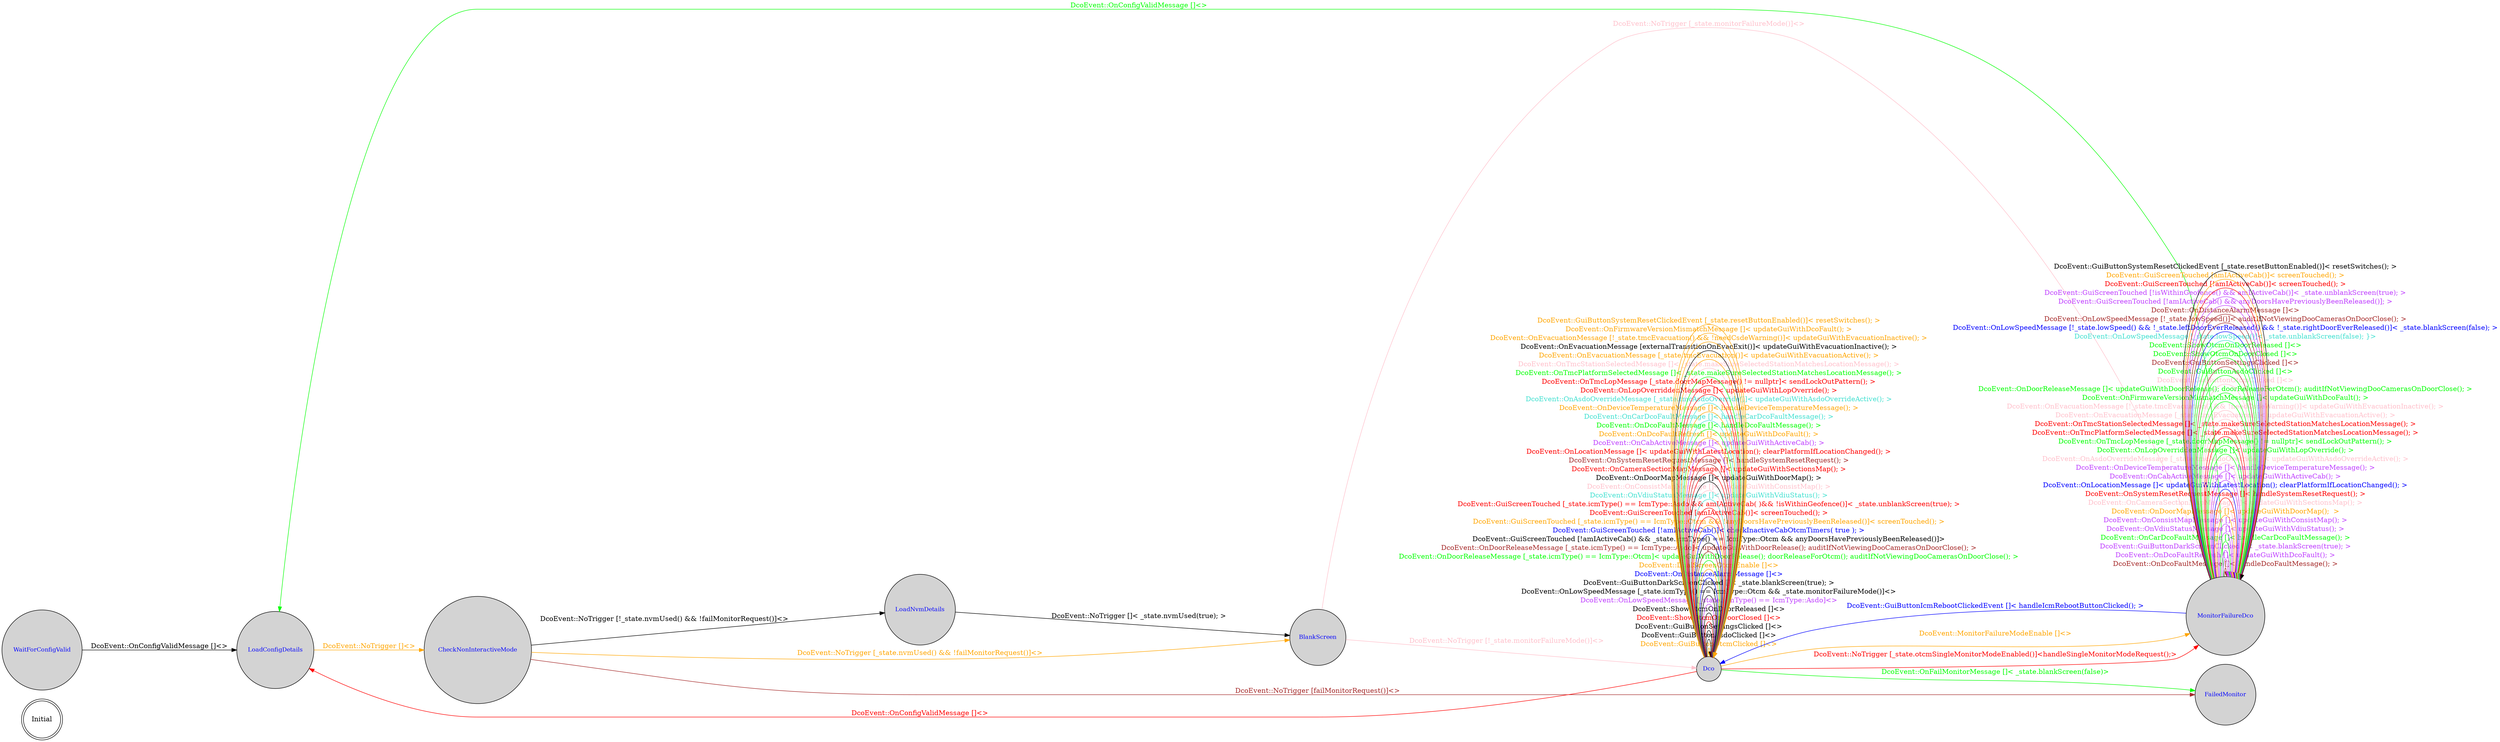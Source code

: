 # /Users/Nathan/work/petards/git/asdo/Libraries/TmcGWR/TopLevelDcoSm.cpp

digraph G {
	rankdir=LR;
	node [shape = doublecircle]; Initial;
	node [shape = circle, style=filled, fontcolor=blue fontsize=12];
     

	WaitForConfigValid -> LoadConfigDetails [color=black, fontcolor=black, label="DcoEvent::OnConfigValidMessage \[\]<>"];
	LoadConfigDetails -> CheckNonInteractiveMode [color=orange, fontcolor=orange, label="DcoEvent::NoTrigger \[\]<>"];
	CheckNonInteractiveMode -> FailedMonitor [color=brown, fontcolor=brown, label="DcoEvent::NoTrigger \[failMonitorRequest()\]<>"];
	CheckNonInteractiveMode -> LoadNvmDetails [color=black, fontcolor=black, label="DcoEvent::NoTrigger \[!_state.nvmUsed() && !failMonitorRequest()\]<>"];
	CheckNonInteractiveMode -> BlankScreen [color=orange, fontcolor=orange, label="DcoEvent::NoTrigger \[_state.nvmUsed() && !failMonitorRequest()\]<>"];
	Dco -> LoadConfigDetails [color=red, fontcolor=red, label="DcoEvent::OnConfigValidMessage \[\]<>"];
	LoadNvmDetails -> BlankScreen [color=black, fontcolor=black, label="DcoEvent::NoTrigger \[\]< _state.nvmUsed(true); >"];
	BlankScreen -> Dco [color=pink, fontcolor=pink, label="DcoEvent::NoTrigger \[!_state.monitorFailureMode()\]<>"];
	BlankScreen -> MonitorFailureDco [color=pink, fontcolor=pink, label="DcoEvent::NoTrigger \[_state.monitorFailureMode()\]<>"];
	Dco -> FailedMonitor [color=green, fontcolor=green, label="DcoEvent::OnFailMonitorMessage \[\]< _state.blankScreen(false)>"];
	Dco -> Dco [color=orange, fontcolor=orange, label="DcoEvent::GuiButtonOtcmClicked \[\]<>"];
	Dco -> Dco [color=black, fontcolor=black, label="DcoEvent::GuiButtonAsdoClicked \[\]<>"];
	Dco -> Dco [color=black, fontcolor=black, label="DcoEvent::GuiButtonSettingsClicked \[\]<>"];
	Dco -> Dco [color=red, fontcolor=red, label="DcoEvent::ShowOtcmOnDoorClosed \[\]<>"];
	Dco -> Dco [color=black, fontcolor=black, label="DcoEvent::ShowOtcmOnDoorReleased \[\]<>"];
	Dco -> Dco [color=darkorchid1, fontcolor=darkorchid1, label="DcoEvent::OnLowSpeedMessage \[_state.icmType() == IcmType::Asdo\]<>"];
	Dco -> Dco [color=black, fontcolor=black, label="DcoEvent::OnLowSpeedMessage \[_state.icmType() == IcmType::Otcm && _state.monitorFailureMode()\]<>"];
	Dco -> Dco [color=black, fontcolor=black, label="DcoEvent::GuiButtonDarkScreenClicked \[\]< _state.blankScreen(true); >"];
	Dco -> Dco [color=blue, fontcolor=blue, label="DcoEvent::OnDistanceAlarmMessage \[\]<>"];
	Dco -> Dco [color=orange, fontcolor=orange, label="DcoEvent::DualScreenOtcmEnable \[\]<>"];
	Dco -> MonitorFailureDco [color=orange, fontcolor=orange, label="DcoEvent::MonitorFailureModeEnable \[\]<>"];
	Dco -> MonitorFailureDco [color=red, fontcolor=red, label="DcoEvent::NoTrigger \[_state.otcmSingleMonitorModeEnabled()\]<handleSingleMonitorModeRequest();>"];
	Dco -> Dco [color=green, fontcolor=green, label="DcoEvent::OnDoorReleaseMessage \[_state.icmType() == IcmType::Otcm\]< updateGuiWithDoorRelease(); doorReleaseForOtcm(); auditIfNotViewingDooCamerasOnDoorClose(); >"];
	Dco -> Dco [color=brown, fontcolor=brown, label="DcoEvent::OnDoorReleaseMessage \[_state.icmType() == IcmType::Asdo\]< updateGuiWithDoorRelease(); auditIfNotViewingDooCamerasOnDoorClose(); >"];
	Dco -> Dco [color=black, fontcolor=black, label="DcoEvent::GuiScreenTouched \[!amIActiveCab() && _state.icmType() == IcmType::Otcm && anyDoorsHavePreviouslyBeenReleased()\]>"];
	Dco -> Dco [color=blue, fontcolor=blue, label="DcoEvent::GuiScreenTouched \[!amIActiveCab()\]< checkInactiveCabOtcmTimers( true ); >"];
	Dco -> Dco [color=orange, fontcolor=orange, label="DcoEvent::GuiScreenTouched \[_state.icmType() == IcmType::Otcm && !anyDoorsHavePreviouslyBeenReleased()\]< screenTouched(); >"];
	Dco -> Dco [color=red, fontcolor=red, label="DcoEvent::GuiScreenTouched \[amIActiveCab()\]< screenTouched(); >"];
	Dco -> Dco [color=red, fontcolor=red, label="DcoEvent::GuiScreenTouched \[_state.icmType() == IcmType::Asdo && amIActiveCab( )&& !isWithinGeofence()\]< _state.unblankScreen(true); >"];
	Dco -> Dco [color=turquoise, fontcolor=turquoise, label="DcoEvent::OnVdiuStatusMessage \[\]< updateGuiWithVdiuStatus(); >"];
	Dco -> Dco [color=pink, fontcolor=pink, label="DcoEvent::OnConsistMapMessage \[\]< updateGuiWithConsistMap(); >"];
	Dco -> Dco [color=black, fontcolor=black, label="DcoEvent::OnDoorMapMessage \[\]< updateGuiWithDoorMap(); >"];
	Dco -> Dco [color=red, fontcolor=red, label="DcoEvent::OnCameraSectionMapMessage \[\]< updateGuiWithSectionsMap(); >"];
	Dco -> Dco [color=brown, fontcolor=brown, label="DcoEvent::OnSystemResetRequestMessage \[\]< handleSystemResetRequest(); >"];
	Dco -> Dco [color=red, fontcolor=red, label="DcoEvent::OnLocationMessage \[\]< updateGuiWithLatestLocation(); clearPlatformIfLocationChanged(); >"];
	Dco -> Dco [color=darkorchid1, fontcolor=darkorchid1, label="DcoEvent::OnCabActiveMessage \[\]< updateGuiWithActiveCab(); >"];
	Dco -> Dco [color=orange, fontcolor=orange, label="DcoEvent::OnDcoFaultRefresh \[\]< updateGuiWithDcoFault(); >"];
	Dco -> Dco [color=green, fontcolor=green, label="DcoEvent::OnDcoFaultMessage \[\]< handleDcoFaultMessage(); >"];
	Dco -> Dco [color=turquoise, fontcolor=turquoise, label="DcoEvent::OnCarDcoFaultMessage \[\]< handleCarDcoFaultMessage(); >"];
	Dco -> Dco [color=orange, fontcolor=orange, label="DcoEvent::OnDeviceTemperatureMessage \[\]< handleDeviceTemperatureMessage(); >"];
	Dco -> Dco [color=turquoise, fontcolor=turquoise, label="DcoEvent::OnAsdoOverrideMessage \[_state.tmcAsdoOverride()\]< updateGuiWithAsdoOverrideActive(); >"];
	Dco -> Dco [color=red, fontcolor=red, label="DcoEvent::OnLopOverriddenMessage \[\]< updateGuiWithLopOverride(); >"];
	Dco -> Dco [color=red, fontcolor=red, label="DcoEvent::OnTmcLopMessage \[_state.doorMapMessage() != nullptr\]< sendLockOutPattern(); >"];
	Dco -> Dco [color=green, fontcolor=green, label="DcoEvent::OnTmcPlatformSelectedMessage \[\]< _state.makeSureSelectedStationMatchesLocationMessage(); >"];
	Dco -> Dco [color=pink, fontcolor=pink, label="DcoEvent::OnTmcStationSelectedMessage \[\]< _state.makeSureSelectedStationMatchesLocationMessage(); >"];
	Dco -> Dco [color=orange, fontcolor=orange, label="DcoEvent::OnEvacuationMessage \[_state.tmcEvacuation()\]< updateGuiWithEvacuationActive(); >"];
	Dco -> Dco [color=black, fontcolor=black, label="DcoEvent::OnEvacuationMessage \[externalTransitionOnEvacExit()\]< updateGuiWithEvacuationInactive(); >"];
	Dco -> Dco [color=orange, fontcolor=orange, label="DcoEvent::OnEvacuationMessage \[!_state.tmcEvacuation() && !needCsdeWarning()\]< updateGuiWithEvacuationInactive(); >"];
	Dco -> Dco [color=orange, fontcolor=orange, label="DcoEvent::OnFirmwareVersionMismatchMessage \[\]< updateGuiWithDcoFault(); >"];
	Dco -> Dco [color=orange, fontcolor=orange, label="DcoEvent::GuiButtonSystemResetClickedEvent \[_state.resetButtonEnabled()\]< resetSwitches(); >"];
	MonitorFailureDco -> MonitorFailureDco [color=brown, fontcolor=brown, label="DcoEvent::OnDcoFaultMessage \[\]< handleDcoFaultMessage(); >"];
	MonitorFailureDco -> MonitorFailureDco [color=darkorchid1, fontcolor=darkorchid1, label="DcoEvent::OnDcoFaultRefresh \[\]< updateGuiWithDcoFault(); >"];
	MonitorFailureDco -> MonitorFailureDco [color=darkorchid1, fontcolor=darkorchid1, label="DcoEvent::GuiButtonDarkScreenClicked \[\]< _state.blankScreen(true); >"];
	MonitorFailureDco -> MonitorFailureDco [color=green, fontcolor=green, label="DcoEvent::OnCarDcoFaultMessage \[\]< handleCarDcoFaultMessage(); >"];
	MonitorFailureDco -> MonitorFailureDco [color=darkorchid1, fontcolor=darkorchid1, label="DcoEvent::OnVdiuStatusMessage \[\]< updateGuiWithVdiuStatus(); >"];
	MonitorFailureDco -> MonitorFailureDco [color=darkorchid1, fontcolor=darkorchid1, label="DcoEvent::OnConsistMapMessage \[\]< updateGuiWithConsistMap(); >"];
	MonitorFailureDco -> MonitorFailureDco [color=orange, fontcolor=orange, label="DcoEvent::OnDoorMapMessage \[\]< updateGuiWithDoorMap();  >"];
	MonitorFailureDco -> MonitorFailureDco [color=pink, fontcolor=pink, label="DcoEvent::OnCameraSectionMapMessage \[\]< updateGuiWithSectionsMap(); >"];
	MonitorFailureDco -> MonitorFailureDco [color=red, fontcolor=red, label="DcoEvent::OnSystemResetRequestMessage \[\]< handleSystemResetRequest(); >"];
	MonitorFailureDco -> MonitorFailureDco [color=blue, fontcolor=blue, label="DcoEvent::OnLocationMessage \[\]< updateGuiWithLatestLocation(); clearPlatformIfLocationChanged(); >"];
	MonitorFailureDco -> MonitorFailureDco [color=darkorchid1, fontcolor=darkorchid1, label="DcoEvent::OnCabActiveMessage \[\]< updateGuiWithActiveCab(); >"];
	MonitorFailureDco -> MonitorFailureDco [color=darkorchid1, fontcolor=darkorchid1, label="DcoEvent::OnDeviceTemperatureMessage \[\]< handleDeviceTemperatureMessage(); >"];
	MonitorFailureDco -> MonitorFailureDco [color=pink, fontcolor=pink, label="DcoEvent::OnAsdoOverrideMessage \[_state.tmcAsdoOverride()\]< updateGuiWithAsdoOverrideActive(); >"];
	MonitorFailureDco -> MonitorFailureDco [color=green, fontcolor=green, label="DcoEvent::OnLopOverriddenMessage \[\]< updateGuiWithLopOverride(); >"];
	MonitorFailureDco -> MonitorFailureDco [color=green, fontcolor=green, label="DcoEvent::OnTmcLopMessage \[_state.doorMapMessage() != nullptr\]< sendLockOutPattern(); >"];
	MonitorFailureDco -> MonitorFailureDco [color=red, fontcolor=red, label="DcoEvent::OnTmcPlatformSelectedMessage \[\]< _state.makeSureSelectedStationMatchesLocationMessage(); >"];
	MonitorFailureDco -> MonitorFailureDco [color=red, fontcolor=red, label="DcoEvent::OnTmcStationSelectedMessage \[\]< _state.makeSureSelectedStationMatchesLocationMessage(); >"];
	MonitorFailureDco -> MonitorFailureDco [color=pink, fontcolor=pink, label="DcoEvent::OnEvacuationMessage \[_state.tmcEvacuation()\]< updateGuiWithEvacuationActive(); >"];
	MonitorFailureDco -> MonitorFailureDco [color=pink, fontcolor=pink, label="DcoEvent::OnEvacuationMessage \[!_state.tmcEvacuation() && !needCsdeWarning()\]< updateGuiWithEvacuationInactive(); >"];
	MonitorFailureDco -> MonitorFailureDco [color=green, fontcolor=green, label="DcoEvent::OnFirmwareVersionMismatchMessage \[\]< updateGuiWithDcoFault(); >"];
	MonitorFailureDco -> MonitorFailureDco [color=green, fontcolor=green, label="DcoEvent::OnDoorReleaseMessage \[\]< updateGuiWithDoorRelease(); doorReleaseForOtcm(); auditIfNotViewingDooCamerasOnDoorClose(); >"];
	MonitorFailureDco -> LoadConfigDetails [color=green, fontcolor=green, label="DcoEvent::OnConfigValidMessage \[\]<>"];
	MonitorFailureDco -> MonitorFailureDco [color=pink, fontcolor=pink, label="DcoEvent::GuiButtonOtcmClicked \[\]<>"];
	MonitorFailureDco -> MonitorFailureDco [color=green, fontcolor=green, label="DcoEvent::GuiButtonAsdoClicked \[\]<>"];
	MonitorFailureDco -> MonitorFailureDco [color=brown, fontcolor=brown, label="DcoEvent::GuiButtonSettingsClicked \[\]<>"];
	MonitorFailureDco -> MonitorFailureDco [color=green, fontcolor=green, label="DcoEvent::ShowOtcmOnDoorClosed \[\]<>"];
	MonitorFailureDco -> MonitorFailureDco [color=green, fontcolor=green, label="DcoEvent::ShowOtcmOnDoorReleased \[\]<>"];
	MonitorFailureDco -> MonitorFailureDco [color=turquoise, fontcolor=turquoise, label="DcoEvent::OnLowSpeedMessage \[_state.lowSpeed()\]< _state.unblankScreen(false); }>"];
	MonitorFailureDco -> Dco [color=blue, fontcolor=blue, label="DcoEvent::GuiButtonIcmRebootClickedEvent \[\]< handleIcmRebootButtonClicked(); >"];
	MonitorFailureDco -> MonitorFailureDco [color=blue, fontcolor=blue, label="DcoEvent::OnLowSpeedMessage \[!_state.lowSpeed() && !_state.leftDoorEverReleased() && !_state.rightDoorEverReleased()\]< _state.blankScreen(false); >"];
	MonitorFailureDco -> MonitorFailureDco [color=brown, fontcolor=brown, label="DcoEvent::OnLowSpeedMessage \[!_state.lowSpeed()\]< auditIfNotViewingDooCamerasOnDoorClose(); >"];
	MonitorFailureDco -> MonitorFailureDco [color=brown, fontcolor=brown, label="DcoEvent::OnDistanceAlarmMessage \[\]<>"];
	MonitorFailureDco -> MonitorFailureDco [color=darkorchid1, fontcolor=darkorchid1, label="DcoEvent::GuiScreenTouched \[!amIActiveCab() && anyDoorsHavePreviouslyBeenReleased()\]; >"];
	MonitorFailureDco -> MonitorFailureDco [color=darkorchid1, fontcolor=darkorchid1, label="DcoEvent::GuiScreenTouched \[!isWithinGeofence() && amIActiveCab()\]< _state.unblankScreen(true); >"];
	MonitorFailureDco -> MonitorFailureDco [color=red, fontcolor=red, label="DcoEvent::GuiScreenTouched \[!amIActiveCab()\]< screenTouched(); >"];
	MonitorFailureDco -> MonitorFailureDco [color=orange, fontcolor=orange, label="DcoEvent::GuiScreenTouched \[amIActiveCab()\]< screenTouched(); >"];
	MonitorFailureDco -> MonitorFailureDco [color=black, fontcolor=black, label="DcoEvent::GuiButtonSystemResetClickedEvent \[_state.resetButtonEnabled()\]< resetSwitches(); >"];
}

